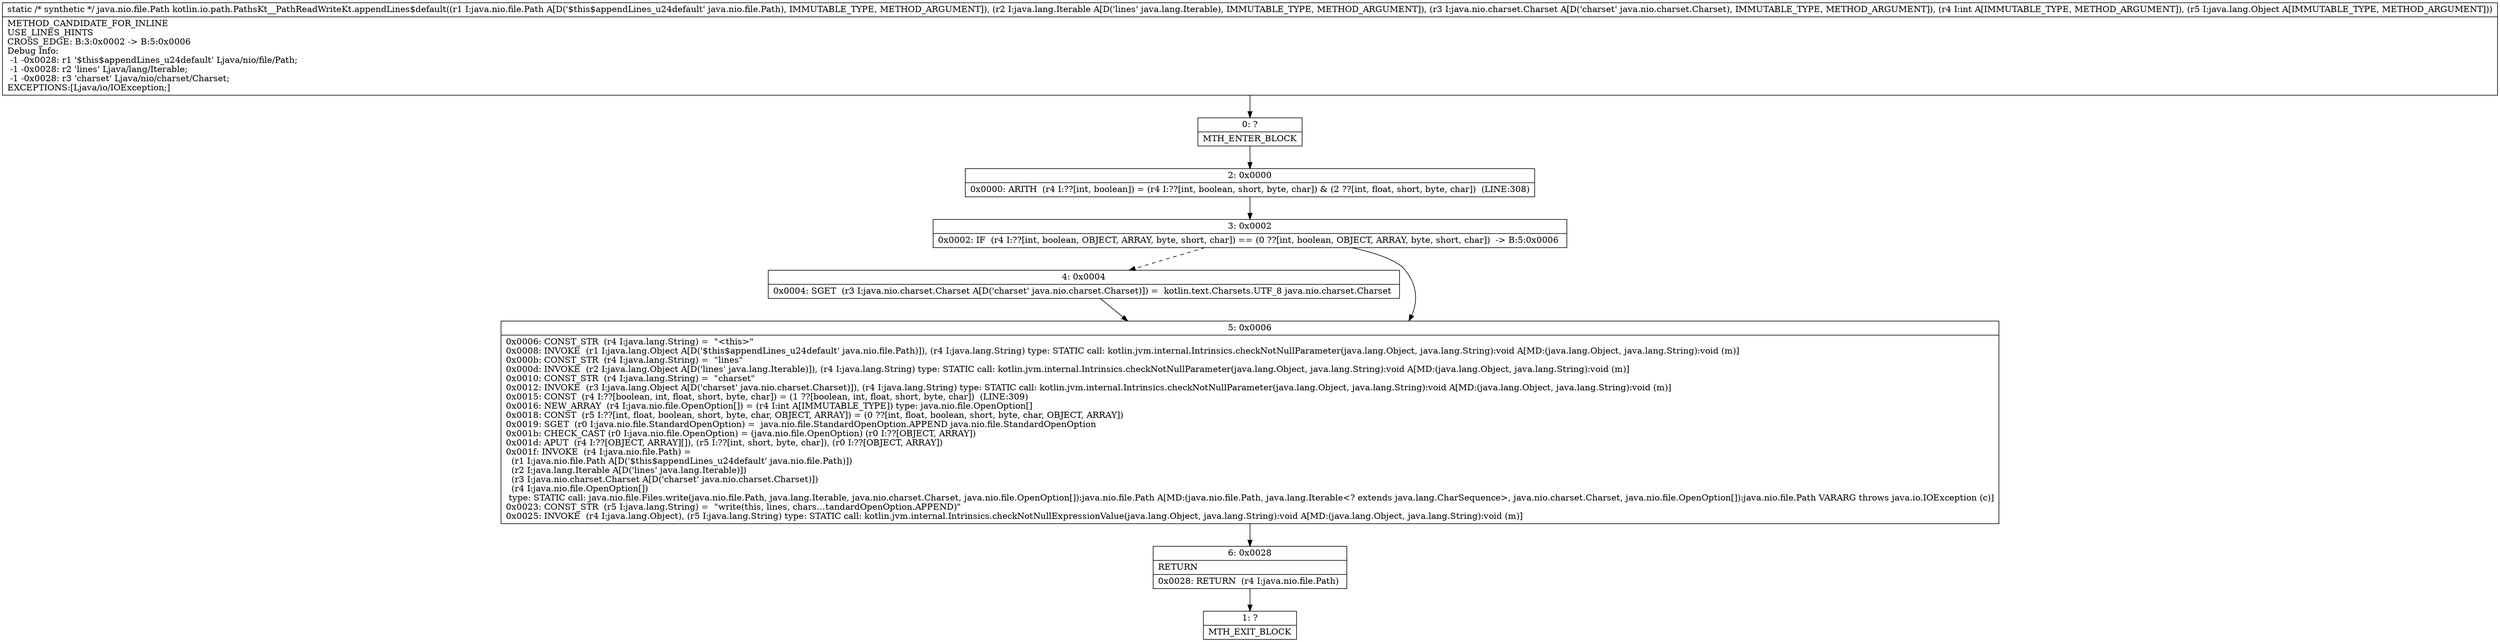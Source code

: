 digraph "CFG forkotlin.io.path.PathsKt__PathReadWriteKt.appendLines$default(Ljava\/nio\/file\/Path;Ljava\/lang\/Iterable;Ljava\/nio\/charset\/Charset;ILjava\/lang\/Object;)Ljava\/nio\/file\/Path;" {
Node_0 [shape=record,label="{0\:\ ?|MTH_ENTER_BLOCK\l}"];
Node_2 [shape=record,label="{2\:\ 0x0000|0x0000: ARITH  (r4 I:??[int, boolean]) = (r4 I:??[int, boolean, short, byte, char]) & (2 ??[int, float, short, byte, char])  (LINE:308)\l}"];
Node_3 [shape=record,label="{3\:\ 0x0002|0x0002: IF  (r4 I:??[int, boolean, OBJECT, ARRAY, byte, short, char]) == (0 ??[int, boolean, OBJECT, ARRAY, byte, short, char])  \-\> B:5:0x0006 \l}"];
Node_4 [shape=record,label="{4\:\ 0x0004|0x0004: SGET  (r3 I:java.nio.charset.Charset A[D('charset' java.nio.charset.Charset)]) =  kotlin.text.Charsets.UTF_8 java.nio.charset.Charset \l}"];
Node_5 [shape=record,label="{5\:\ 0x0006|0x0006: CONST_STR  (r4 I:java.lang.String) =  \"\<this\>\" \l0x0008: INVOKE  (r1 I:java.lang.Object A[D('$this$appendLines_u24default' java.nio.file.Path)]), (r4 I:java.lang.String) type: STATIC call: kotlin.jvm.internal.Intrinsics.checkNotNullParameter(java.lang.Object, java.lang.String):void A[MD:(java.lang.Object, java.lang.String):void (m)]\l0x000b: CONST_STR  (r4 I:java.lang.String) =  \"lines\" \l0x000d: INVOKE  (r2 I:java.lang.Object A[D('lines' java.lang.Iterable)]), (r4 I:java.lang.String) type: STATIC call: kotlin.jvm.internal.Intrinsics.checkNotNullParameter(java.lang.Object, java.lang.String):void A[MD:(java.lang.Object, java.lang.String):void (m)]\l0x0010: CONST_STR  (r4 I:java.lang.String) =  \"charset\" \l0x0012: INVOKE  (r3 I:java.lang.Object A[D('charset' java.nio.charset.Charset)]), (r4 I:java.lang.String) type: STATIC call: kotlin.jvm.internal.Intrinsics.checkNotNullParameter(java.lang.Object, java.lang.String):void A[MD:(java.lang.Object, java.lang.String):void (m)]\l0x0015: CONST  (r4 I:??[boolean, int, float, short, byte, char]) = (1 ??[boolean, int, float, short, byte, char])  (LINE:309)\l0x0016: NEW_ARRAY  (r4 I:java.nio.file.OpenOption[]) = (r4 I:int A[IMMUTABLE_TYPE]) type: java.nio.file.OpenOption[] \l0x0018: CONST  (r5 I:??[int, float, boolean, short, byte, char, OBJECT, ARRAY]) = (0 ??[int, float, boolean, short, byte, char, OBJECT, ARRAY]) \l0x0019: SGET  (r0 I:java.nio.file.StandardOpenOption) =  java.nio.file.StandardOpenOption.APPEND java.nio.file.StandardOpenOption \l0x001b: CHECK_CAST (r0 I:java.nio.file.OpenOption) = (java.nio.file.OpenOption) (r0 I:??[OBJECT, ARRAY]) \l0x001d: APUT  (r4 I:??[OBJECT, ARRAY][]), (r5 I:??[int, short, byte, char]), (r0 I:??[OBJECT, ARRAY]) \l0x001f: INVOKE  (r4 I:java.nio.file.Path) = \l  (r1 I:java.nio.file.Path A[D('$this$appendLines_u24default' java.nio.file.Path)])\l  (r2 I:java.lang.Iterable A[D('lines' java.lang.Iterable)])\l  (r3 I:java.nio.charset.Charset A[D('charset' java.nio.charset.Charset)])\l  (r4 I:java.nio.file.OpenOption[])\l type: STATIC call: java.nio.file.Files.write(java.nio.file.Path, java.lang.Iterable, java.nio.charset.Charset, java.nio.file.OpenOption[]):java.nio.file.Path A[MD:(java.nio.file.Path, java.lang.Iterable\<? extends java.lang.CharSequence\>, java.nio.charset.Charset, java.nio.file.OpenOption[]):java.nio.file.Path VARARG throws java.io.IOException (c)]\l0x0023: CONST_STR  (r5 I:java.lang.String) =  \"write(this, lines, chars…tandardOpenOption.APPEND)\" \l0x0025: INVOKE  (r4 I:java.lang.Object), (r5 I:java.lang.String) type: STATIC call: kotlin.jvm.internal.Intrinsics.checkNotNullExpressionValue(java.lang.Object, java.lang.String):void A[MD:(java.lang.Object, java.lang.String):void (m)]\l}"];
Node_6 [shape=record,label="{6\:\ 0x0028|RETURN\l|0x0028: RETURN  (r4 I:java.nio.file.Path) \l}"];
Node_1 [shape=record,label="{1\:\ ?|MTH_EXIT_BLOCK\l}"];
MethodNode[shape=record,label="{static \/* synthetic *\/ java.nio.file.Path kotlin.io.path.PathsKt__PathReadWriteKt.appendLines$default((r1 I:java.nio.file.Path A[D('$this$appendLines_u24default' java.nio.file.Path), IMMUTABLE_TYPE, METHOD_ARGUMENT]), (r2 I:java.lang.Iterable A[D('lines' java.lang.Iterable), IMMUTABLE_TYPE, METHOD_ARGUMENT]), (r3 I:java.nio.charset.Charset A[D('charset' java.nio.charset.Charset), IMMUTABLE_TYPE, METHOD_ARGUMENT]), (r4 I:int A[IMMUTABLE_TYPE, METHOD_ARGUMENT]), (r5 I:java.lang.Object A[IMMUTABLE_TYPE, METHOD_ARGUMENT]))  | METHOD_CANDIDATE_FOR_INLINE\lUSE_LINES_HINTS\lCROSS_EDGE: B:3:0x0002 \-\> B:5:0x0006\lDebug Info:\l  \-1 \-0x0028: r1 '$this$appendLines_u24default' Ljava\/nio\/file\/Path;\l  \-1 \-0x0028: r2 'lines' Ljava\/lang\/Iterable;\l  \-1 \-0x0028: r3 'charset' Ljava\/nio\/charset\/Charset;\lEXCEPTIONS:[Ljava\/io\/IOException;]\l}"];
MethodNode -> Node_0;Node_0 -> Node_2;
Node_2 -> Node_3;
Node_3 -> Node_4[style=dashed];
Node_3 -> Node_5;
Node_4 -> Node_5;
Node_5 -> Node_6;
Node_6 -> Node_1;
}

